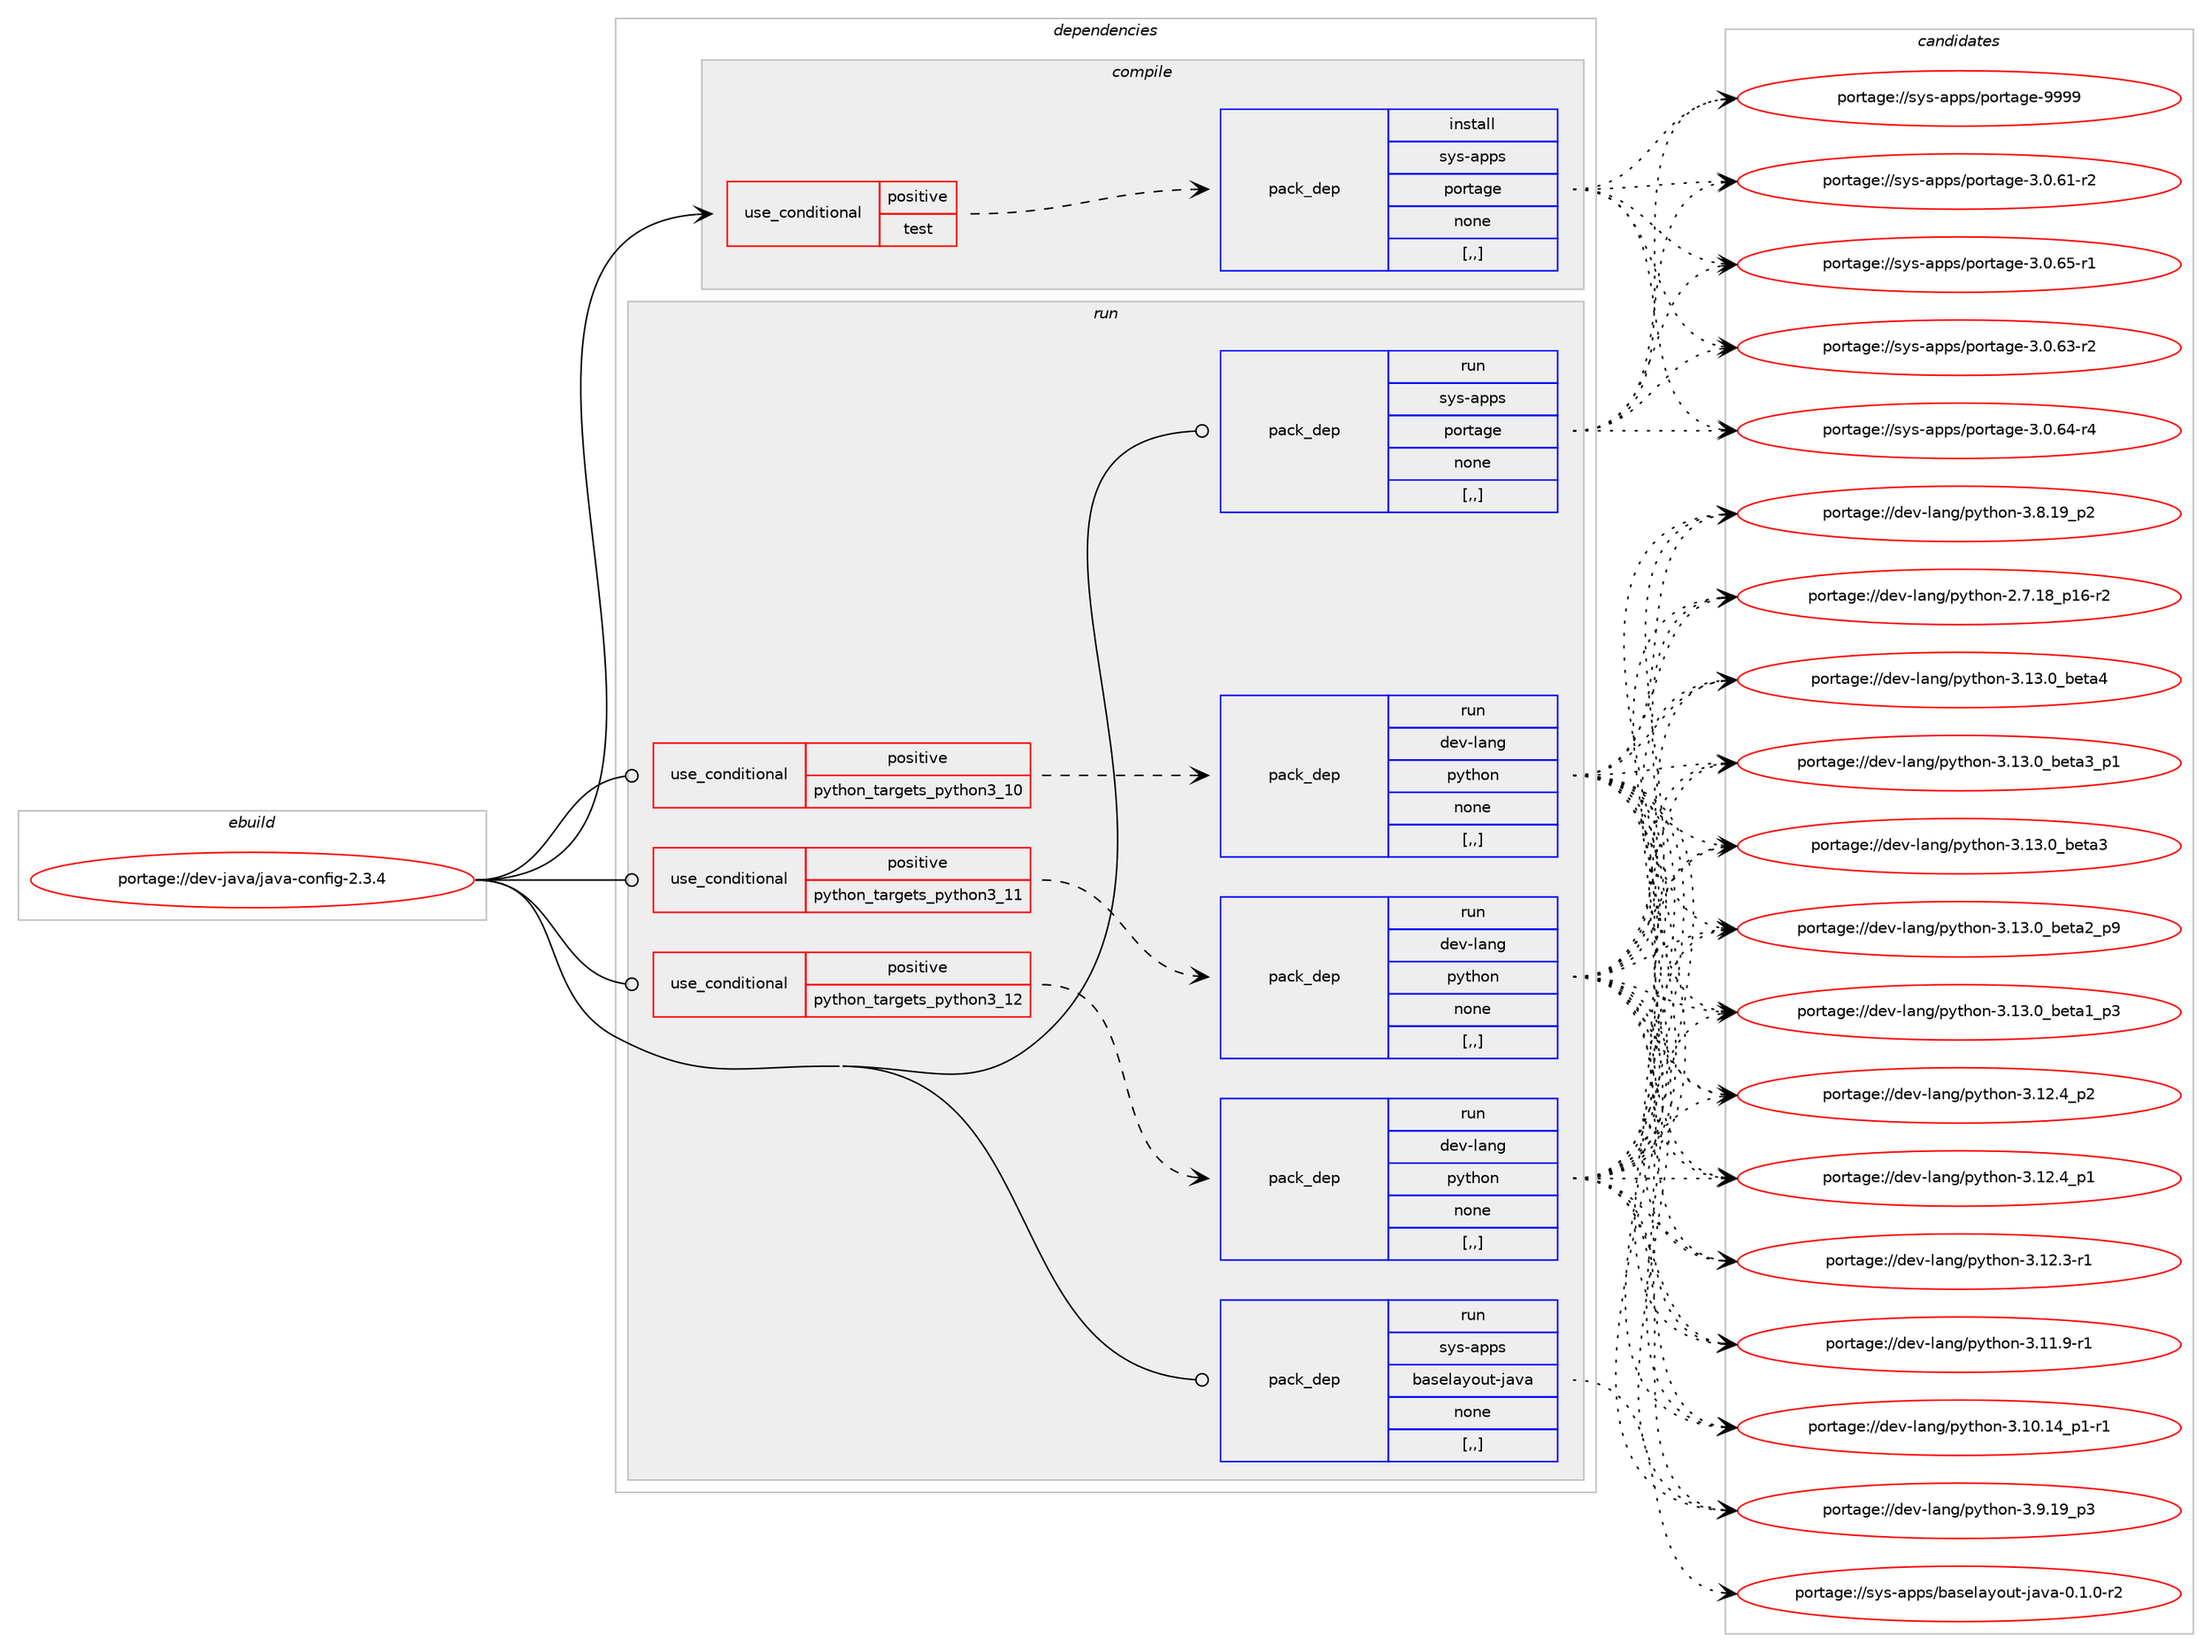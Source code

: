 digraph prolog {

# *************
# Graph options
# *************

newrank=true;
concentrate=true;
compound=true;
graph [rankdir=LR,fontname=Helvetica,fontsize=10,ranksep=1.5];#, ranksep=2.5, nodesep=0.2];
edge  [arrowhead=vee];
node  [fontname=Helvetica,fontsize=10];

# **********
# The ebuild
# **********

subgraph cluster_leftcol {
color=gray;
label=<<i>ebuild</i>>;
id [label="portage://dev-java/java-config-2.3.4", color=red, width=4, href="../dev-java/java-config-2.3.4.svg"];
}

# ****************
# The dependencies
# ****************

subgraph cluster_midcol {
color=gray;
label=<<i>dependencies</i>>;
subgraph cluster_compile {
fillcolor="#eeeeee";
style=filled;
label=<<i>compile</i>>;
subgraph cond21840 {
dependency94544 [label=<<TABLE BORDER="0" CELLBORDER="1" CELLSPACING="0" CELLPADDING="4"><TR><TD ROWSPAN="3" CELLPADDING="10">use_conditional</TD></TR><TR><TD>positive</TD></TR><TR><TD>test</TD></TR></TABLE>>, shape=none, color=red];
subgraph pack71649 {
dependency94545 [label=<<TABLE BORDER="0" CELLBORDER="1" CELLSPACING="0" CELLPADDING="4" WIDTH="220"><TR><TD ROWSPAN="6" CELLPADDING="30">pack_dep</TD></TR><TR><TD WIDTH="110">install</TD></TR><TR><TD>sys-apps</TD></TR><TR><TD>portage</TD></TR><TR><TD>none</TD></TR><TR><TD>[,,]</TD></TR></TABLE>>, shape=none, color=blue];
}
dependency94544:e -> dependency94545:w [weight=20,style="dashed",arrowhead="vee"];
}
id:e -> dependency94544:w [weight=20,style="solid",arrowhead="vee"];
}
subgraph cluster_compileandrun {
fillcolor="#eeeeee";
style=filled;
label=<<i>compile and run</i>>;
}
subgraph cluster_run {
fillcolor="#eeeeee";
style=filled;
label=<<i>run</i>>;
subgraph cond21841 {
dependency94546 [label=<<TABLE BORDER="0" CELLBORDER="1" CELLSPACING="0" CELLPADDING="4"><TR><TD ROWSPAN="3" CELLPADDING="10">use_conditional</TD></TR><TR><TD>positive</TD></TR><TR><TD>python_targets_python3_10</TD></TR></TABLE>>, shape=none, color=red];
subgraph pack71650 {
dependency94547 [label=<<TABLE BORDER="0" CELLBORDER="1" CELLSPACING="0" CELLPADDING="4" WIDTH="220"><TR><TD ROWSPAN="6" CELLPADDING="30">pack_dep</TD></TR><TR><TD WIDTH="110">run</TD></TR><TR><TD>dev-lang</TD></TR><TR><TD>python</TD></TR><TR><TD>none</TD></TR><TR><TD>[,,]</TD></TR></TABLE>>, shape=none, color=blue];
}
dependency94546:e -> dependency94547:w [weight=20,style="dashed",arrowhead="vee"];
}
id:e -> dependency94546:w [weight=20,style="solid",arrowhead="odot"];
subgraph cond21842 {
dependency94548 [label=<<TABLE BORDER="0" CELLBORDER="1" CELLSPACING="0" CELLPADDING="4"><TR><TD ROWSPAN="3" CELLPADDING="10">use_conditional</TD></TR><TR><TD>positive</TD></TR><TR><TD>python_targets_python3_11</TD></TR></TABLE>>, shape=none, color=red];
subgraph pack71651 {
dependency94549 [label=<<TABLE BORDER="0" CELLBORDER="1" CELLSPACING="0" CELLPADDING="4" WIDTH="220"><TR><TD ROWSPAN="6" CELLPADDING="30">pack_dep</TD></TR><TR><TD WIDTH="110">run</TD></TR><TR><TD>dev-lang</TD></TR><TR><TD>python</TD></TR><TR><TD>none</TD></TR><TR><TD>[,,]</TD></TR></TABLE>>, shape=none, color=blue];
}
dependency94548:e -> dependency94549:w [weight=20,style="dashed",arrowhead="vee"];
}
id:e -> dependency94548:w [weight=20,style="solid",arrowhead="odot"];
subgraph cond21843 {
dependency94550 [label=<<TABLE BORDER="0" CELLBORDER="1" CELLSPACING="0" CELLPADDING="4"><TR><TD ROWSPAN="3" CELLPADDING="10">use_conditional</TD></TR><TR><TD>positive</TD></TR><TR><TD>python_targets_python3_12</TD></TR></TABLE>>, shape=none, color=red];
subgraph pack71652 {
dependency94551 [label=<<TABLE BORDER="0" CELLBORDER="1" CELLSPACING="0" CELLPADDING="4" WIDTH="220"><TR><TD ROWSPAN="6" CELLPADDING="30">pack_dep</TD></TR><TR><TD WIDTH="110">run</TD></TR><TR><TD>dev-lang</TD></TR><TR><TD>python</TD></TR><TR><TD>none</TD></TR><TR><TD>[,,]</TD></TR></TABLE>>, shape=none, color=blue];
}
dependency94550:e -> dependency94551:w [weight=20,style="dashed",arrowhead="vee"];
}
id:e -> dependency94550:w [weight=20,style="solid",arrowhead="odot"];
subgraph pack71653 {
dependency94552 [label=<<TABLE BORDER="0" CELLBORDER="1" CELLSPACING="0" CELLPADDING="4" WIDTH="220"><TR><TD ROWSPAN="6" CELLPADDING="30">pack_dep</TD></TR><TR><TD WIDTH="110">run</TD></TR><TR><TD>sys-apps</TD></TR><TR><TD>baselayout-java</TD></TR><TR><TD>none</TD></TR><TR><TD>[,,]</TD></TR></TABLE>>, shape=none, color=blue];
}
id:e -> dependency94552:w [weight=20,style="solid",arrowhead="odot"];
subgraph pack71654 {
dependency94553 [label=<<TABLE BORDER="0" CELLBORDER="1" CELLSPACING="0" CELLPADDING="4" WIDTH="220"><TR><TD ROWSPAN="6" CELLPADDING="30">pack_dep</TD></TR><TR><TD WIDTH="110">run</TD></TR><TR><TD>sys-apps</TD></TR><TR><TD>portage</TD></TR><TR><TD>none</TD></TR><TR><TD>[,,]</TD></TR></TABLE>>, shape=none, color=blue];
}
id:e -> dependency94553:w [weight=20,style="solid",arrowhead="odot"];
}
}

# **************
# The candidates
# **************

subgraph cluster_choices {
rank=same;
color=gray;
label=<<i>candidates</i>>;

subgraph choice71649 {
color=black;
nodesep=1;
choice115121115459711211211547112111114116971031014557575757 [label="portage://sys-apps/portage-9999", color=red, width=4,href="../sys-apps/portage-9999.svg"];
choice11512111545971121121154711211111411697103101455146484654534511449 [label="portage://sys-apps/portage-3.0.65-r1", color=red, width=4,href="../sys-apps/portage-3.0.65-r1.svg"];
choice11512111545971121121154711211111411697103101455146484654524511452 [label="portage://sys-apps/portage-3.0.64-r4", color=red, width=4,href="../sys-apps/portage-3.0.64-r4.svg"];
choice11512111545971121121154711211111411697103101455146484654514511450 [label="portage://sys-apps/portage-3.0.63-r2", color=red, width=4,href="../sys-apps/portage-3.0.63-r2.svg"];
choice11512111545971121121154711211111411697103101455146484654494511450 [label="portage://sys-apps/portage-3.0.61-r2", color=red, width=4,href="../sys-apps/portage-3.0.61-r2.svg"];
dependency94545:e -> choice115121115459711211211547112111114116971031014557575757:w [style=dotted,weight="100"];
dependency94545:e -> choice11512111545971121121154711211111411697103101455146484654534511449:w [style=dotted,weight="100"];
dependency94545:e -> choice11512111545971121121154711211111411697103101455146484654524511452:w [style=dotted,weight="100"];
dependency94545:e -> choice11512111545971121121154711211111411697103101455146484654514511450:w [style=dotted,weight="100"];
dependency94545:e -> choice11512111545971121121154711211111411697103101455146484654494511450:w [style=dotted,weight="100"];
}
subgraph choice71650 {
color=black;
nodesep=1;
choice1001011184510897110103471121211161041111104551464951464895981011169752 [label="portage://dev-lang/python-3.13.0_beta4", color=red, width=4,href="../dev-lang/python-3.13.0_beta4.svg"];
choice10010111845108971101034711212111610411111045514649514648959810111697519511249 [label="portage://dev-lang/python-3.13.0_beta3_p1", color=red, width=4,href="../dev-lang/python-3.13.0_beta3_p1.svg"];
choice1001011184510897110103471121211161041111104551464951464895981011169751 [label="portage://dev-lang/python-3.13.0_beta3", color=red, width=4,href="../dev-lang/python-3.13.0_beta3.svg"];
choice10010111845108971101034711212111610411111045514649514648959810111697509511257 [label="portage://dev-lang/python-3.13.0_beta2_p9", color=red, width=4,href="../dev-lang/python-3.13.0_beta2_p9.svg"];
choice10010111845108971101034711212111610411111045514649514648959810111697499511251 [label="portage://dev-lang/python-3.13.0_beta1_p3", color=red, width=4,href="../dev-lang/python-3.13.0_beta1_p3.svg"];
choice100101118451089711010347112121116104111110455146495046529511250 [label="portage://dev-lang/python-3.12.4_p2", color=red, width=4,href="../dev-lang/python-3.12.4_p2.svg"];
choice100101118451089711010347112121116104111110455146495046529511249 [label="portage://dev-lang/python-3.12.4_p1", color=red, width=4,href="../dev-lang/python-3.12.4_p1.svg"];
choice100101118451089711010347112121116104111110455146495046514511449 [label="portage://dev-lang/python-3.12.3-r1", color=red, width=4,href="../dev-lang/python-3.12.3-r1.svg"];
choice100101118451089711010347112121116104111110455146494946574511449 [label="portage://dev-lang/python-3.11.9-r1", color=red, width=4,href="../dev-lang/python-3.11.9-r1.svg"];
choice100101118451089711010347112121116104111110455146494846495295112494511449 [label="portage://dev-lang/python-3.10.14_p1-r1", color=red, width=4,href="../dev-lang/python-3.10.14_p1-r1.svg"];
choice100101118451089711010347112121116104111110455146574649579511251 [label="portage://dev-lang/python-3.9.19_p3", color=red, width=4,href="../dev-lang/python-3.9.19_p3.svg"];
choice100101118451089711010347112121116104111110455146564649579511250 [label="portage://dev-lang/python-3.8.19_p2", color=red, width=4,href="../dev-lang/python-3.8.19_p2.svg"];
choice100101118451089711010347112121116104111110455046554649569511249544511450 [label="portage://dev-lang/python-2.7.18_p16-r2", color=red, width=4,href="../dev-lang/python-2.7.18_p16-r2.svg"];
dependency94547:e -> choice1001011184510897110103471121211161041111104551464951464895981011169752:w [style=dotted,weight="100"];
dependency94547:e -> choice10010111845108971101034711212111610411111045514649514648959810111697519511249:w [style=dotted,weight="100"];
dependency94547:e -> choice1001011184510897110103471121211161041111104551464951464895981011169751:w [style=dotted,weight="100"];
dependency94547:e -> choice10010111845108971101034711212111610411111045514649514648959810111697509511257:w [style=dotted,weight="100"];
dependency94547:e -> choice10010111845108971101034711212111610411111045514649514648959810111697499511251:w [style=dotted,weight="100"];
dependency94547:e -> choice100101118451089711010347112121116104111110455146495046529511250:w [style=dotted,weight="100"];
dependency94547:e -> choice100101118451089711010347112121116104111110455146495046529511249:w [style=dotted,weight="100"];
dependency94547:e -> choice100101118451089711010347112121116104111110455146495046514511449:w [style=dotted,weight="100"];
dependency94547:e -> choice100101118451089711010347112121116104111110455146494946574511449:w [style=dotted,weight="100"];
dependency94547:e -> choice100101118451089711010347112121116104111110455146494846495295112494511449:w [style=dotted,weight="100"];
dependency94547:e -> choice100101118451089711010347112121116104111110455146574649579511251:w [style=dotted,weight="100"];
dependency94547:e -> choice100101118451089711010347112121116104111110455146564649579511250:w [style=dotted,weight="100"];
dependency94547:e -> choice100101118451089711010347112121116104111110455046554649569511249544511450:w [style=dotted,weight="100"];
}
subgraph choice71651 {
color=black;
nodesep=1;
choice1001011184510897110103471121211161041111104551464951464895981011169752 [label="portage://dev-lang/python-3.13.0_beta4", color=red, width=4,href="../dev-lang/python-3.13.0_beta4.svg"];
choice10010111845108971101034711212111610411111045514649514648959810111697519511249 [label="portage://dev-lang/python-3.13.0_beta3_p1", color=red, width=4,href="../dev-lang/python-3.13.0_beta3_p1.svg"];
choice1001011184510897110103471121211161041111104551464951464895981011169751 [label="portage://dev-lang/python-3.13.0_beta3", color=red, width=4,href="../dev-lang/python-3.13.0_beta3.svg"];
choice10010111845108971101034711212111610411111045514649514648959810111697509511257 [label="portage://dev-lang/python-3.13.0_beta2_p9", color=red, width=4,href="../dev-lang/python-3.13.0_beta2_p9.svg"];
choice10010111845108971101034711212111610411111045514649514648959810111697499511251 [label="portage://dev-lang/python-3.13.0_beta1_p3", color=red, width=4,href="../dev-lang/python-3.13.0_beta1_p3.svg"];
choice100101118451089711010347112121116104111110455146495046529511250 [label="portage://dev-lang/python-3.12.4_p2", color=red, width=4,href="../dev-lang/python-3.12.4_p2.svg"];
choice100101118451089711010347112121116104111110455146495046529511249 [label="portage://dev-lang/python-3.12.4_p1", color=red, width=4,href="../dev-lang/python-3.12.4_p1.svg"];
choice100101118451089711010347112121116104111110455146495046514511449 [label="portage://dev-lang/python-3.12.3-r1", color=red, width=4,href="../dev-lang/python-3.12.3-r1.svg"];
choice100101118451089711010347112121116104111110455146494946574511449 [label="portage://dev-lang/python-3.11.9-r1", color=red, width=4,href="../dev-lang/python-3.11.9-r1.svg"];
choice100101118451089711010347112121116104111110455146494846495295112494511449 [label="portage://dev-lang/python-3.10.14_p1-r1", color=red, width=4,href="../dev-lang/python-3.10.14_p1-r1.svg"];
choice100101118451089711010347112121116104111110455146574649579511251 [label="portage://dev-lang/python-3.9.19_p3", color=red, width=4,href="../dev-lang/python-3.9.19_p3.svg"];
choice100101118451089711010347112121116104111110455146564649579511250 [label="portage://dev-lang/python-3.8.19_p2", color=red, width=4,href="../dev-lang/python-3.8.19_p2.svg"];
choice100101118451089711010347112121116104111110455046554649569511249544511450 [label="portage://dev-lang/python-2.7.18_p16-r2", color=red, width=4,href="../dev-lang/python-2.7.18_p16-r2.svg"];
dependency94549:e -> choice1001011184510897110103471121211161041111104551464951464895981011169752:w [style=dotted,weight="100"];
dependency94549:e -> choice10010111845108971101034711212111610411111045514649514648959810111697519511249:w [style=dotted,weight="100"];
dependency94549:e -> choice1001011184510897110103471121211161041111104551464951464895981011169751:w [style=dotted,weight="100"];
dependency94549:e -> choice10010111845108971101034711212111610411111045514649514648959810111697509511257:w [style=dotted,weight="100"];
dependency94549:e -> choice10010111845108971101034711212111610411111045514649514648959810111697499511251:w [style=dotted,weight="100"];
dependency94549:e -> choice100101118451089711010347112121116104111110455146495046529511250:w [style=dotted,weight="100"];
dependency94549:e -> choice100101118451089711010347112121116104111110455146495046529511249:w [style=dotted,weight="100"];
dependency94549:e -> choice100101118451089711010347112121116104111110455146495046514511449:w [style=dotted,weight="100"];
dependency94549:e -> choice100101118451089711010347112121116104111110455146494946574511449:w [style=dotted,weight="100"];
dependency94549:e -> choice100101118451089711010347112121116104111110455146494846495295112494511449:w [style=dotted,weight="100"];
dependency94549:e -> choice100101118451089711010347112121116104111110455146574649579511251:w [style=dotted,weight="100"];
dependency94549:e -> choice100101118451089711010347112121116104111110455146564649579511250:w [style=dotted,weight="100"];
dependency94549:e -> choice100101118451089711010347112121116104111110455046554649569511249544511450:w [style=dotted,weight="100"];
}
subgraph choice71652 {
color=black;
nodesep=1;
choice1001011184510897110103471121211161041111104551464951464895981011169752 [label="portage://dev-lang/python-3.13.0_beta4", color=red, width=4,href="../dev-lang/python-3.13.0_beta4.svg"];
choice10010111845108971101034711212111610411111045514649514648959810111697519511249 [label="portage://dev-lang/python-3.13.0_beta3_p1", color=red, width=4,href="../dev-lang/python-3.13.0_beta3_p1.svg"];
choice1001011184510897110103471121211161041111104551464951464895981011169751 [label="portage://dev-lang/python-3.13.0_beta3", color=red, width=4,href="../dev-lang/python-3.13.0_beta3.svg"];
choice10010111845108971101034711212111610411111045514649514648959810111697509511257 [label="portage://dev-lang/python-3.13.0_beta2_p9", color=red, width=4,href="../dev-lang/python-3.13.0_beta2_p9.svg"];
choice10010111845108971101034711212111610411111045514649514648959810111697499511251 [label="portage://dev-lang/python-3.13.0_beta1_p3", color=red, width=4,href="../dev-lang/python-3.13.0_beta1_p3.svg"];
choice100101118451089711010347112121116104111110455146495046529511250 [label="portage://dev-lang/python-3.12.4_p2", color=red, width=4,href="../dev-lang/python-3.12.4_p2.svg"];
choice100101118451089711010347112121116104111110455146495046529511249 [label="portage://dev-lang/python-3.12.4_p1", color=red, width=4,href="../dev-lang/python-3.12.4_p1.svg"];
choice100101118451089711010347112121116104111110455146495046514511449 [label="portage://dev-lang/python-3.12.3-r1", color=red, width=4,href="../dev-lang/python-3.12.3-r1.svg"];
choice100101118451089711010347112121116104111110455146494946574511449 [label="portage://dev-lang/python-3.11.9-r1", color=red, width=4,href="../dev-lang/python-3.11.9-r1.svg"];
choice100101118451089711010347112121116104111110455146494846495295112494511449 [label="portage://dev-lang/python-3.10.14_p1-r1", color=red, width=4,href="../dev-lang/python-3.10.14_p1-r1.svg"];
choice100101118451089711010347112121116104111110455146574649579511251 [label="portage://dev-lang/python-3.9.19_p3", color=red, width=4,href="../dev-lang/python-3.9.19_p3.svg"];
choice100101118451089711010347112121116104111110455146564649579511250 [label="portage://dev-lang/python-3.8.19_p2", color=red, width=4,href="../dev-lang/python-3.8.19_p2.svg"];
choice100101118451089711010347112121116104111110455046554649569511249544511450 [label="portage://dev-lang/python-2.7.18_p16-r2", color=red, width=4,href="../dev-lang/python-2.7.18_p16-r2.svg"];
dependency94551:e -> choice1001011184510897110103471121211161041111104551464951464895981011169752:w [style=dotted,weight="100"];
dependency94551:e -> choice10010111845108971101034711212111610411111045514649514648959810111697519511249:w [style=dotted,weight="100"];
dependency94551:e -> choice1001011184510897110103471121211161041111104551464951464895981011169751:w [style=dotted,weight="100"];
dependency94551:e -> choice10010111845108971101034711212111610411111045514649514648959810111697509511257:w [style=dotted,weight="100"];
dependency94551:e -> choice10010111845108971101034711212111610411111045514649514648959810111697499511251:w [style=dotted,weight="100"];
dependency94551:e -> choice100101118451089711010347112121116104111110455146495046529511250:w [style=dotted,weight="100"];
dependency94551:e -> choice100101118451089711010347112121116104111110455146495046529511249:w [style=dotted,weight="100"];
dependency94551:e -> choice100101118451089711010347112121116104111110455146495046514511449:w [style=dotted,weight="100"];
dependency94551:e -> choice100101118451089711010347112121116104111110455146494946574511449:w [style=dotted,weight="100"];
dependency94551:e -> choice100101118451089711010347112121116104111110455146494846495295112494511449:w [style=dotted,weight="100"];
dependency94551:e -> choice100101118451089711010347112121116104111110455146574649579511251:w [style=dotted,weight="100"];
dependency94551:e -> choice100101118451089711010347112121116104111110455146564649579511250:w [style=dotted,weight="100"];
dependency94551:e -> choice100101118451089711010347112121116104111110455046554649569511249544511450:w [style=dotted,weight="100"];
}
subgraph choice71653 {
color=black;
nodesep=1;
choice1151211154597112112115479897115101108971211111171164510697118974548464946484511450 [label="portage://sys-apps/baselayout-java-0.1.0-r2", color=red, width=4,href="../sys-apps/baselayout-java-0.1.0-r2.svg"];
dependency94552:e -> choice1151211154597112112115479897115101108971211111171164510697118974548464946484511450:w [style=dotted,weight="100"];
}
subgraph choice71654 {
color=black;
nodesep=1;
choice115121115459711211211547112111114116971031014557575757 [label="portage://sys-apps/portage-9999", color=red, width=4,href="../sys-apps/portage-9999.svg"];
choice11512111545971121121154711211111411697103101455146484654534511449 [label="portage://sys-apps/portage-3.0.65-r1", color=red, width=4,href="../sys-apps/portage-3.0.65-r1.svg"];
choice11512111545971121121154711211111411697103101455146484654524511452 [label="portage://sys-apps/portage-3.0.64-r4", color=red, width=4,href="../sys-apps/portage-3.0.64-r4.svg"];
choice11512111545971121121154711211111411697103101455146484654514511450 [label="portage://sys-apps/portage-3.0.63-r2", color=red, width=4,href="../sys-apps/portage-3.0.63-r2.svg"];
choice11512111545971121121154711211111411697103101455146484654494511450 [label="portage://sys-apps/portage-3.0.61-r2", color=red, width=4,href="../sys-apps/portage-3.0.61-r2.svg"];
dependency94553:e -> choice115121115459711211211547112111114116971031014557575757:w [style=dotted,weight="100"];
dependency94553:e -> choice11512111545971121121154711211111411697103101455146484654534511449:w [style=dotted,weight="100"];
dependency94553:e -> choice11512111545971121121154711211111411697103101455146484654524511452:w [style=dotted,weight="100"];
dependency94553:e -> choice11512111545971121121154711211111411697103101455146484654514511450:w [style=dotted,weight="100"];
dependency94553:e -> choice11512111545971121121154711211111411697103101455146484654494511450:w [style=dotted,weight="100"];
}
}

}
